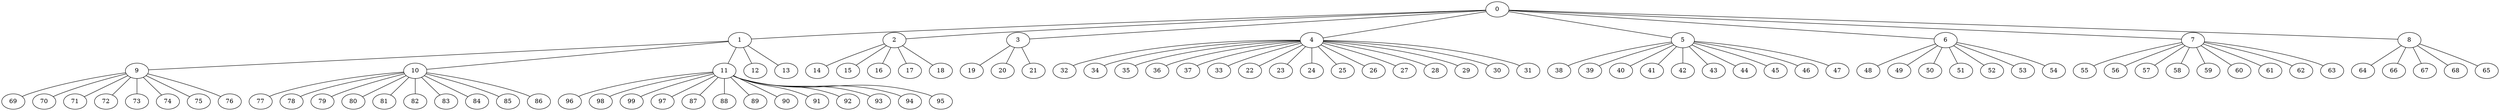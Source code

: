 
graph graphname {
    0 -- 1
0 -- 2
0 -- 3
0 -- 4
0 -- 5
0 -- 6
0 -- 7
0 -- 8
1 -- 9
1 -- 10
1 -- 11
1 -- 12
1 -- 13
2 -- 14
2 -- 15
2 -- 16
2 -- 17
2 -- 18
3 -- 19
3 -- 20
3 -- 21
4 -- 32
4 -- 34
4 -- 35
4 -- 36
4 -- 37
4 -- 33
4 -- 22
4 -- 23
4 -- 24
4 -- 25
4 -- 26
4 -- 27
4 -- 28
4 -- 29
4 -- 30
4 -- 31
5 -- 38
5 -- 39
5 -- 40
5 -- 41
5 -- 42
5 -- 43
5 -- 44
5 -- 45
5 -- 46
5 -- 47
6 -- 48
6 -- 49
6 -- 50
6 -- 51
6 -- 52
6 -- 53
6 -- 54
7 -- 55
7 -- 56
7 -- 57
7 -- 58
7 -- 59
7 -- 60
7 -- 61
7 -- 62
7 -- 63
8 -- 64
8 -- 66
8 -- 67
8 -- 68
8 -- 65
9 -- 69
9 -- 70
9 -- 71
9 -- 72
9 -- 73
9 -- 74
9 -- 75
9 -- 76
10 -- 77
10 -- 78
10 -- 79
10 -- 80
10 -- 81
10 -- 82
10 -- 83
10 -- 84
10 -- 85
10 -- 86
11 -- 96
11 -- 98
11 -- 99
11 -- 97
11 -- 87
11 -- 88
11 -- 89
11 -- 90
11 -- 91
11 -- 92
11 -- 93
11 -- 94
11 -- 95

}
